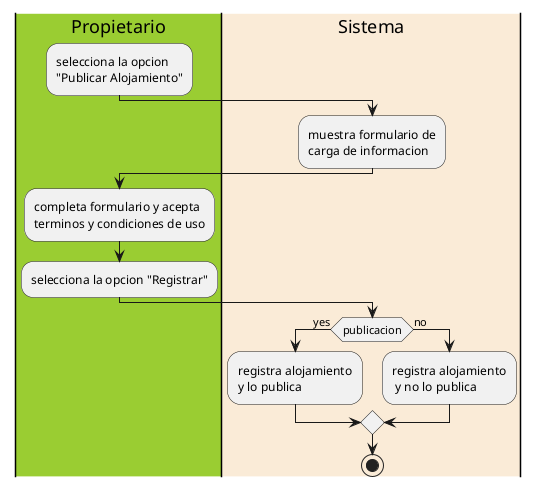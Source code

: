 @startuml Diagrama_actividades_reservar_alojamiento

|#YellowGreen|Propietario|
    :selecciona la opcion
    "Publicar Alojamiento";

|#AntiqueWhite|Sistema|
    :muestra formulario de
    carga de informacion;

|#YellowGreen|Propietario|
    :completa formulario y acepta
    terminos y condiciones de uso;
    :selecciona la opcion "Registrar";

|#AntiqueWhite|Sistema|
    if(publicacion) then (yes)
    :registra alojamiento 
    y lo publica;
    else(no)
    :registra alojamiento
     y no lo publica;
    endif
stop
@enduml